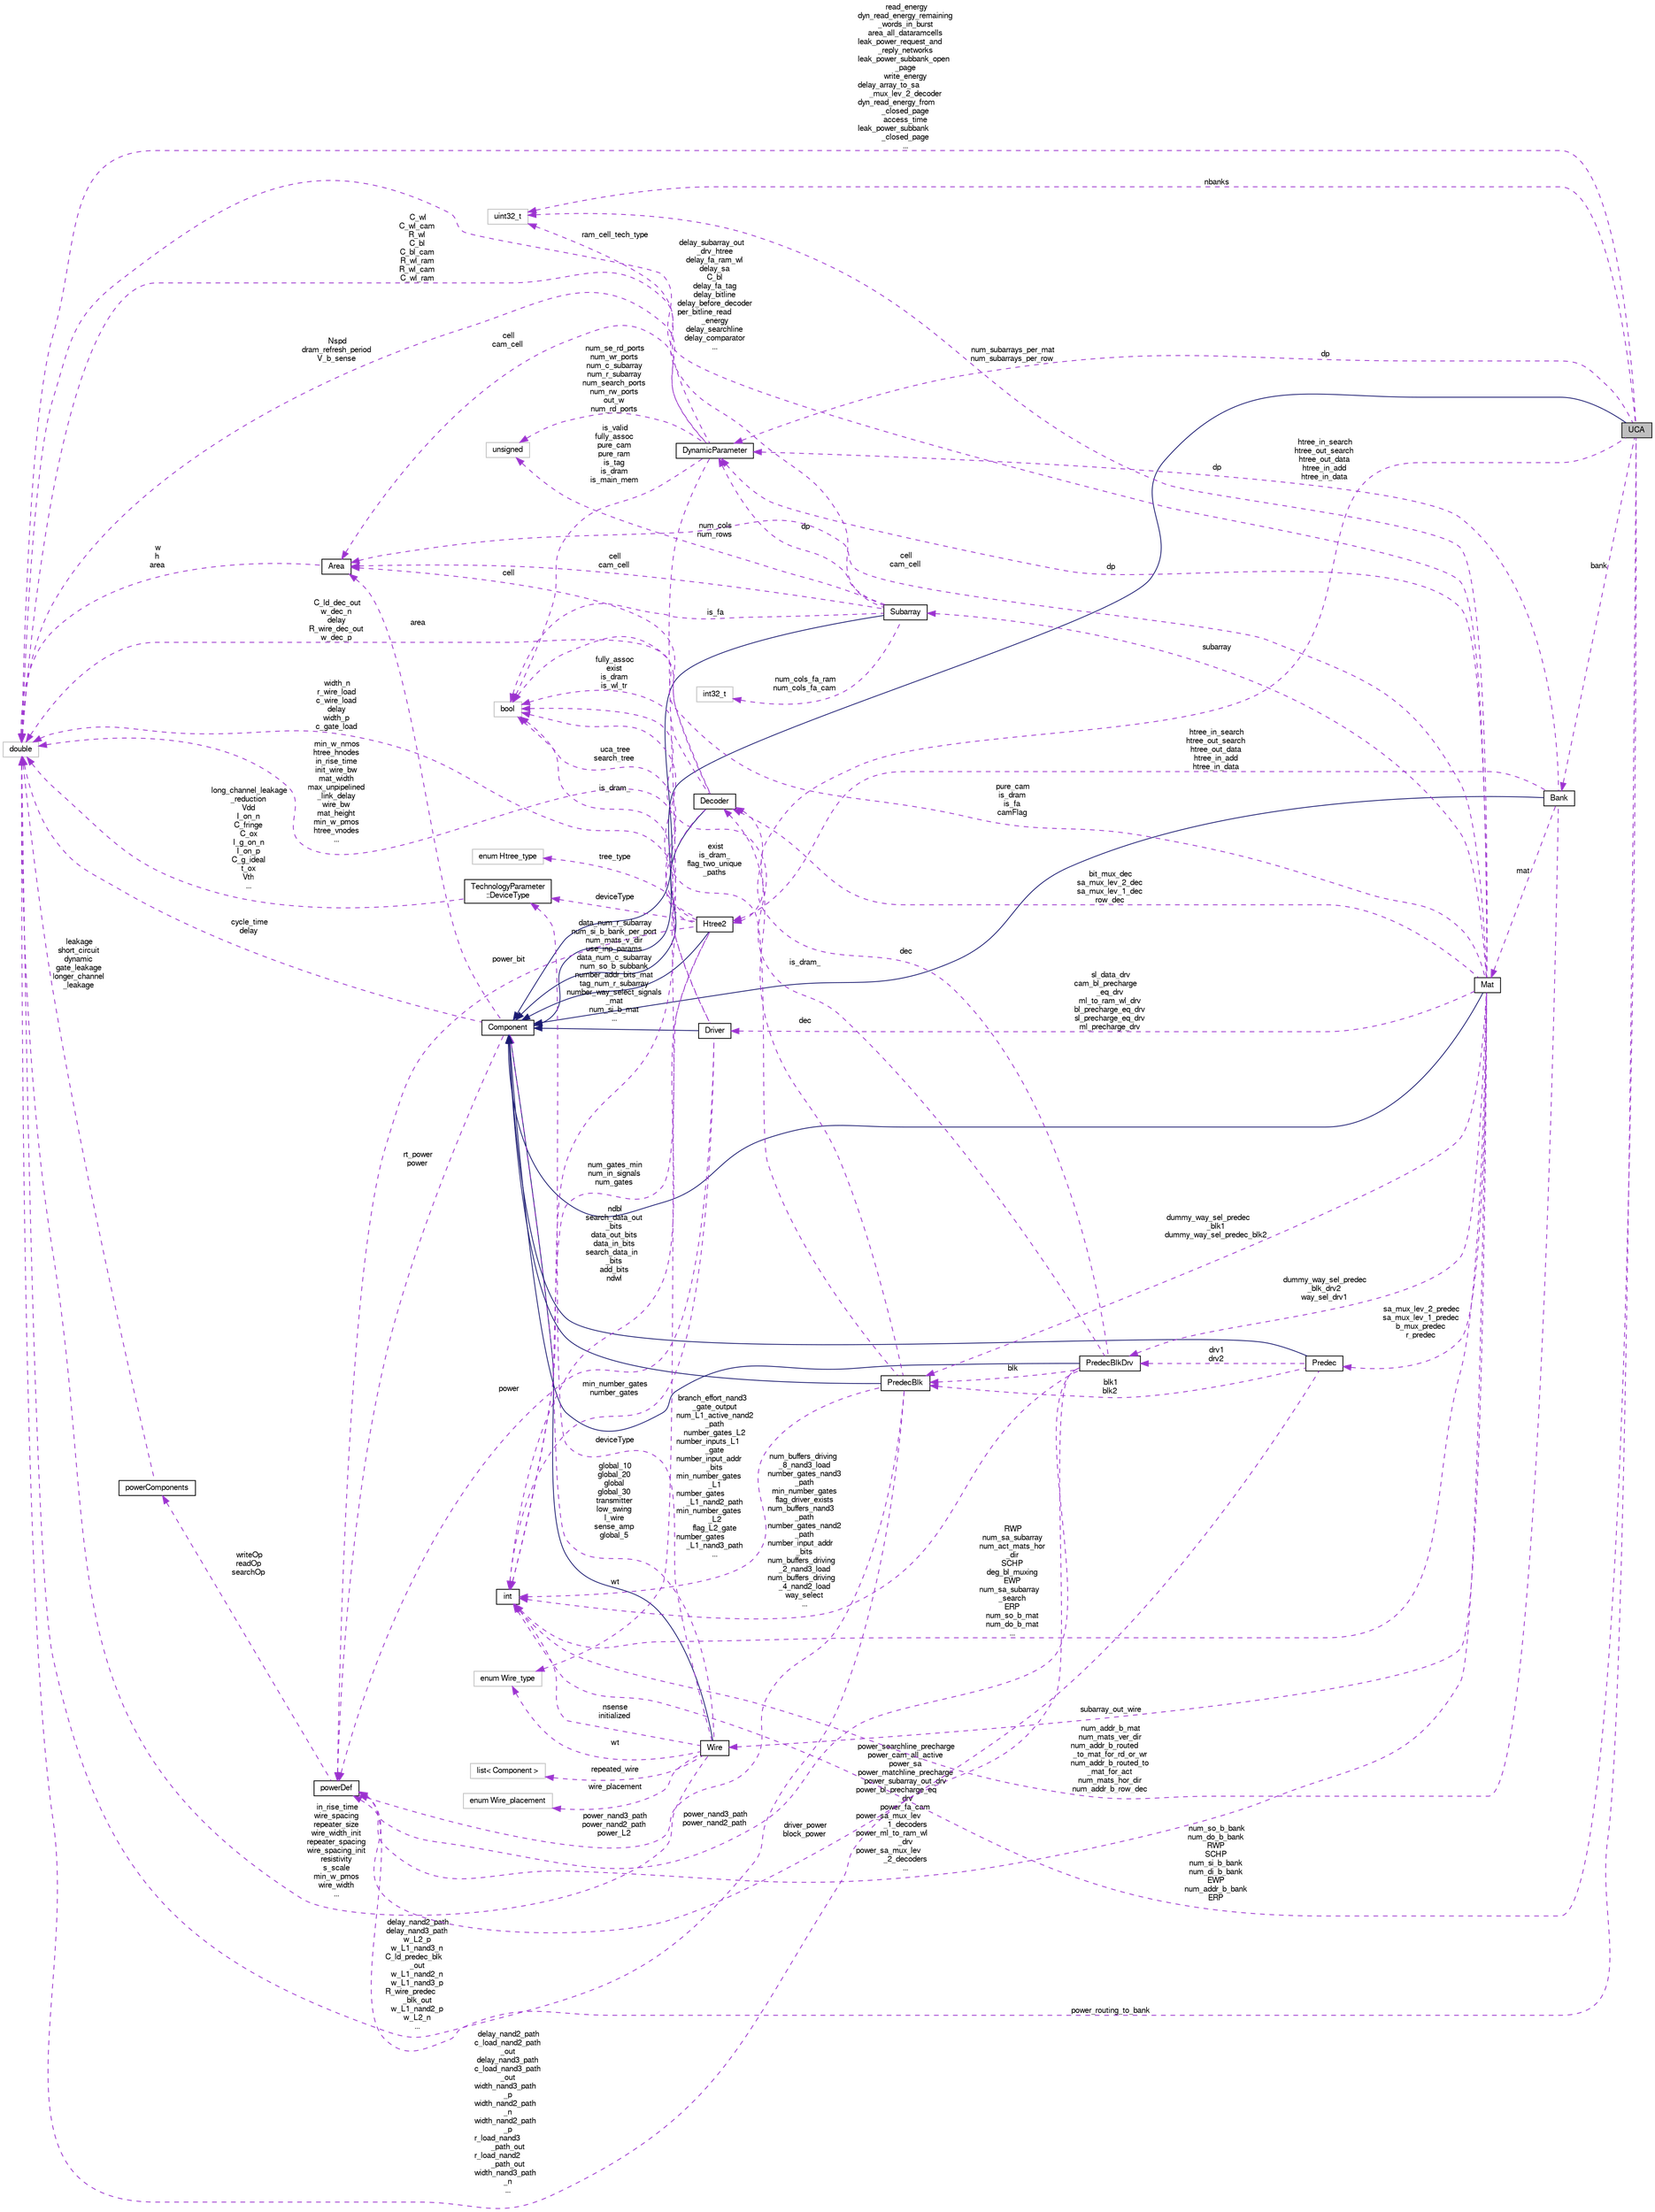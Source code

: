 digraph "UCA"
{
  bgcolor="transparent";
  edge [fontname="FreeSans",fontsize="10",labelfontname="FreeSans",labelfontsize="10"];
  node [fontname="FreeSans",fontsize="10",shape=record];
  rankdir="LR";
  Node2 [label="UCA",height=0.2,width=0.4,color="black", fillcolor="grey75", style="filled", fontcolor="black"];
  Node3 -> Node2 [dir="back",color="midnightblue",fontsize="10",style="solid",fontname="FreeSans"];
  Node3 [label="Component",height=0.2,width=0.4,color="black",URL="$classComponent.html"];
  Node4 -> Node3 [dir="back",color="darkorchid3",fontsize="10",style="dashed",label=" cycle_time\ndelay" ,fontname="FreeSans"];
  Node4 [label="double",height=0.2,width=0.4,color="grey75"];
  Node5 -> Node3 [dir="back",color="darkorchid3",fontsize="10",style="dashed",label=" rt_power\npower" ,fontname="FreeSans"];
  Node5 [label="powerDef",height=0.2,width=0.4,color="black",URL="$classpowerDef.html"];
  Node6 -> Node5 [dir="back",color="darkorchid3",fontsize="10",style="dashed",label=" writeOp\nreadOp\nsearchOp" ,fontname="FreeSans"];
  Node6 [label="powerComponents",height=0.2,width=0.4,color="black",URL="$classpowerComponents.html"];
  Node4 -> Node6 [dir="back",color="darkorchid3",fontsize="10",style="dashed",label=" leakage\nshort_circuit\ndynamic\ngate_leakage\nlonger_channel\l_leakage" ,fontname="FreeSans"];
  Node7 -> Node3 [dir="back",color="darkorchid3",fontsize="10",style="dashed",label=" area" ,fontname="FreeSans"];
  Node7 [label="Area",height=0.2,width=0.4,color="black",URL="$classArea.html"];
  Node4 -> Node7 [dir="back",color="darkorchid3",fontsize="10",style="dashed",label=" w\nh\narea" ,fontname="FreeSans"];
  Node4 -> Node2 [dir="back",color="darkorchid3",fontsize="10",style="dashed",label=" read_energy\ndyn_read_energy_remaining\l_words_in_burst\narea_all_dataramcells\nleak_power_request_and\l_reply_networks\nleak_power_subbank_open\l_page\nwrite_energy\ndelay_array_to_sa\l_mux_lev_2_decoder\ndyn_read_energy_from\l_closed_page\naccess_time\nleak_power_subbank\l_closed_page\n..." ,fontname="FreeSans"];
  Node5 -> Node2 [dir="back",color="darkorchid3",fontsize="10",style="dashed",label=" power_routing_to_bank" ,fontname="FreeSans"];
  Node8 -> Node2 [dir="back",color="darkorchid3",fontsize="10",style="dashed",label=" nbanks" ,fontname="FreeSans"];
  Node8 [label="uint32_t",height=0.2,width=0.4,color="grey75"];
  Node9 -> Node2 [dir="back",color="darkorchid3",fontsize="10",style="dashed",label=" num_so_b_bank\nnum_do_b_bank\nRWP\nSCHP\nnum_si_b_bank\nnum_di_b_bank\nEWP\nnum_addr_b_bank\nERP" ,fontname="FreeSans"];
  Node9 [label="int",height=0.2,width=0.4,color="black",URL="$classint.html"];
  Node10 -> Node2 [dir="back",color="darkorchid3",fontsize="10",style="dashed",label=" dp" ,fontname="FreeSans"];
  Node10 [label="DynamicParameter",height=0.2,width=0.4,color="black",URL="$classDynamicParameter.html"];
  Node4 -> Node10 [dir="back",color="darkorchid3",fontsize="10",style="dashed",label=" Nspd\ndram_refresh_period\nV_b_sense" ,fontname="FreeSans"];
  Node8 -> Node10 [dir="back",color="darkorchid3",fontsize="10",style="dashed",label=" ram_cell_tech_type" ,fontname="FreeSans"];
  Node9 -> Node10 [dir="back",color="darkorchid3",fontsize="10",style="dashed",label=" data_num_r_subarray\nnum_si_b_bank_per_port\nnum_mats_v_dir\nuse_inp_params\ndata_num_c_subarray\nnum_so_b_subbank\nnumber_addr_bits_mat\ntag_num_r_subarray\nnumber_way_select_signals\l_mat\nnum_si_b_mat\n..." ,fontname="FreeSans"];
  Node11 -> Node10 [dir="back",color="darkorchid3",fontsize="10",style="dashed",label=" is_valid\nfully_assoc\npure_cam\npure_ram\nis_tag\nis_dram\nis_main_mem" ,fontname="FreeSans"];
  Node11 [label="bool",height=0.2,width=0.4,color="grey75"];
  Node7 -> Node10 [dir="back",color="darkorchid3",fontsize="10",style="dashed",label=" cell\ncam_cell" ,fontname="FreeSans"];
  Node12 -> Node10 [dir="back",color="darkorchid3",fontsize="10",style="dashed",label=" num_se_rd_ports\nnum_wr_ports\nnum_c_subarray\nnum_r_subarray\nnum_search_ports\nnum_rw_ports\nout_w\nnum_rd_ports" ,fontname="FreeSans"];
  Node12 [label="unsigned",height=0.2,width=0.4,color="grey75"];
  Node13 -> Node2 [dir="back",color="darkorchid3",fontsize="10",style="dashed",label=" bank" ,fontname="FreeSans"];
  Node13 [label="Bank",height=0.2,width=0.4,color="black",URL="$classBank.html"];
  Node3 -> Node13 [dir="back",color="midnightblue",fontsize="10",style="solid",fontname="FreeSans"];
  Node9 -> Node13 [dir="back",color="darkorchid3",fontsize="10",style="dashed",label=" num_addr_b_mat\nnum_mats_ver_dir\nnum_addr_b_routed\l_to_mat_for_rd_or_wr\nnum_addr_b_routed_to\l_mat_for_act\nnum_mats_hor_dir\nnum_addr_b_row_dec" ,fontname="FreeSans"];
  Node10 -> Node13 [dir="back",color="darkorchid3",fontsize="10",style="dashed",label=" dp" ,fontname="FreeSans"];
  Node14 -> Node13 [dir="back",color="darkorchid3",fontsize="10",style="dashed",label=" mat" ,fontname="FreeSans"];
  Node14 [label="Mat",height=0.2,width=0.4,color="black",URL="$classMat.html"];
  Node3 -> Node14 [dir="back",color="midnightblue",fontsize="10",style="solid",fontname="FreeSans"];
  Node4 -> Node14 [dir="back",color="darkorchid3",fontsize="10",style="dashed",label=" delay_subarray_out\l_drv_htree\ndelay_fa_ram_wl\ndelay_sa\nC_bl\ndelay_fa_tag\ndelay_bitline\ndelay_before_decoder\nper_bitline_read\l_energy\ndelay_searchline\ndelay_comparator\n..." ,fontname="FreeSans"];
  Node15 -> Node14 [dir="back",color="darkorchid3",fontsize="10",style="dashed",label=" sl_data_drv\ncam_bl_precharge\l_eq_drv\nml_to_ram_wl_drv\nbl_precharge_eq_drv\nsl_precharge_eq_drv\nml_precharge_drv" ,fontname="FreeSans"];
  Node15 [label="Driver",height=0.2,width=0.4,color="black",URL="$classDriver.html"];
  Node3 -> Node15 [dir="back",color="midnightblue",fontsize="10",style="solid",fontname="FreeSans"];
  Node4 -> Node15 [dir="back",color="darkorchid3",fontsize="10",style="dashed",label=" width_n\nr_wire_load\nc_wire_load\ndelay\nwidth_p\nc_gate_load" ,fontname="FreeSans"];
  Node5 -> Node15 [dir="back",color="darkorchid3",fontsize="10",style="dashed",label=" power" ,fontname="FreeSans"];
  Node9 -> Node15 [dir="back",color="darkorchid3",fontsize="10",style="dashed",label=" min_number_gates\nnumber_gates" ,fontname="FreeSans"];
  Node11 -> Node15 [dir="back",color="darkorchid3",fontsize="10",style="dashed",label=" is_dram_" ,fontname="FreeSans"];
  Node16 -> Node14 [dir="back",color="darkorchid3",fontsize="10",style="dashed",label=" subarray" ,fontname="FreeSans"];
  Node16 [label="Subarray",height=0.2,width=0.4,color="black",URL="$classSubarray.html"];
  Node3 -> Node16 [dir="back",color="midnightblue",fontsize="10",style="solid",fontname="FreeSans"];
  Node4 -> Node16 [dir="back",color="darkorchid3",fontsize="10",style="dashed",label=" C_wl\nC_wl_cam\nR_wl\nC_bl\nC_bl_cam\nR_wl_ram\nR_wl_cam\nC_wl_ram" ,fontname="FreeSans"];
  Node17 -> Node16 [dir="back",color="darkorchid3",fontsize="10",style="dashed",label=" num_cols_fa_ram\nnum_cols_fa_cam" ,fontname="FreeSans"];
  Node17 [label="int32_t",height=0.2,width=0.4,color="grey75"];
  Node10 -> Node16 [dir="back",color="darkorchid3",fontsize="10",style="dashed",label=" dp" ,fontname="FreeSans"];
  Node11 -> Node16 [dir="back",color="darkorchid3",fontsize="10",style="dashed",label=" is_fa" ,fontname="FreeSans"];
  Node7 -> Node16 [dir="back",color="darkorchid3",fontsize="10",style="dashed",label=" cell\ncam_cell" ,fontname="FreeSans"];
  Node12 -> Node16 [dir="back",color="darkorchid3",fontsize="10",style="dashed",label=" num_cols\nnum_rows" ,fontname="FreeSans"];
  Node18 -> Node14 [dir="back",color="darkorchid3",fontsize="10",style="dashed",label=" subarray_out_wire" ,fontname="FreeSans"];
  Node18 [label="Wire",height=0.2,width=0.4,color="black",URL="$classWire.html"];
  Node3 -> Node18 [dir="back",color="midnightblue",fontsize="10",style="solid",fontname="FreeSans"];
  Node4 -> Node18 [dir="back",color="darkorchid3",fontsize="10",style="dashed",label=" in_rise_time\nwire_spacing\nrepeater_size\nwire_width_init\nrepeater_spacing\nwire_spacing_init\nresistivity\ns_scale\nmin_w_pmos\nwire_width\n..." ,fontname="FreeSans"];
  Node3 -> Node18 [dir="back",color="darkorchid3",fontsize="10",style="dashed",label=" global_10\nglobal_20\nglobal\nglobal_30\ntransmitter\nlow_swing\nl_wire\nsense_amp\nglobal_5" ,fontname="FreeSans"];
  Node19 -> Node18 [dir="back",color="darkorchid3",fontsize="10",style="dashed",label=" repeated_wire" ,fontname="FreeSans"];
  Node19 [label="list\< Component \>",height=0.2,width=0.4,color="grey75"];
  Node9 -> Node18 [dir="back",color="darkorchid3",fontsize="10",style="dashed",label=" nsense\ninitialized" ,fontname="FreeSans"];
  Node20 -> Node18 [dir="back",color="darkorchid3",fontsize="10",style="dashed",label=" wt" ,fontname="FreeSans"];
  Node20 [label="enum Wire_type",height=0.2,width=0.4,color="grey75"];
  Node21 -> Node18 [dir="back",color="darkorchid3",fontsize="10",style="dashed",label=" deviceType" ,fontname="FreeSans"];
  Node21 [label="TechnologyParameter\l::DeviceType",height=0.2,width=0.4,color="black",URL="$classTechnologyParameter_1_1DeviceType.html"];
  Node4 -> Node21 [dir="back",color="darkorchid3",fontsize="10",style="dashed",label=" long_channel_leakage\l_reduction\nVdd\nI_on_n\nC_fringe\nC_ox\nI_g_on_n\nI_on_p\nC_g_ideal\nt_ox\nVth\n..." ,fontname="FreeSans"];
  Node22 -> Node18 [dir="back",color="darkorchid3",fontsize="10",style="dashed",label=" wire_placement" ,fontname="FreeSans"];
  Node22 [label="enum Wire_placement",height=0.2,width=0.4,color="grey75"];
  Node5 -> Node14 [dir="back",color="darkorchid3",fontsize="10",style="dashed",label=" power_searchline_precharge\npower_cam_all_active\npower_sa\npower_matchline_precharge\npower_subarray_out_drv\npower_bl_precharge_eq\l_drv\npower_fa_cam\npower_sa_mux_lev\l_1_decoders\npower_ml_to_ram_wl\l_drv\npower_sa_mux_lev\l_2_decoders\n..." ,fontname="FreeSans"];
  Node8 -> Node14 [dir="back",color="darkorchid3",fontsize="10",style="dashed",label=" num_subarrays_per_mat\nnum_subarrays_per_row" ,fontname="FreeSans"];
  Node23 -> Node14 [dir="back",color="darkorchid3",fontsize="10",style="dashed",label=" bit_mux_dec\nsa_mux_lev_2_dec\nsa_mux_lev_1_dec\nrow_dec" ,fontname="FreeSans"];
  Node23 [label="Decoder",height=0.2,width=0.4,color="black",URL="$classDecoder.html"];
  Node3 -> Node23 [dir="back",color="midnightblue",fontsize="10",style="solid",fontname="FreeSans"];
  Node4 -> Node23 [dir="back",color="darkorchid3",fontsize="10",style="dashed",label=" C_ld_dec_out\nw_dec_n\ndelay\nR_wire_dec_out\nw_dec_p" ,fontname="FreeSans"];
  Node9 -> Node23 [dir="back",color="darkorchid3",fontsize="10",style="dashed",label=" num_gates_min\nnum_in_signals\nnum_gates" ,fontname="FreeSans"];
  Node11 -> Node23 [dir="back",color="darkorchid3",fontsize="10",style="dashed",label=" fully_assoc\nexist\nis_dram\nis_wl_tr" ,fontname="FreeSans"];
  Node7 -> Node23 [dir="back",color="darkorchid3",fontsize="10",style="dashed",label=" cell" ,fontname="FreeSans"];
  Node9 -> Node14 [dir="back",color="darkorchid3",fontsize="10",style="dashed",label=" RWP\nnum_sa_subarray\nnum_act_mats_hor\l_dir\nSCHP\ndeg_bl_muxing\nEWP\nnum_sa_subarray\l_search\nERP\nnum_so_b_mat\nnum_do_b_mat\n..." ,fontname="FreeSans"];
  Node10 -> Node14 [dir="back",color="darkorchid3",fontsize="10",style="dashed",label=" dp" ,fontname="FreeSans"];
  Node11 -> Node14 [dir="back",color="darkorchid3",fontsize="10",style="dashed",label=" pure_cam\nis_dram\nis_fa\ncamFlag" ,fontname="FreeSans"];
  Node24 -> Node14 [dir="back",color="darkorchid3",fontsize="10",style="dashed",label=" dummy_way_sel_predec\l_blk1\ndummy_way_sel_predec_blk2" ,fontname="FreeSans"];
  Node24 [label="PredecBlk",height=0.2,width=0.4,color="black",URL="$classPredecBlk.html"];
  Node3 -> Node24 [dir="back",color="midnightblue",fontsize="10",style="solid",fontname="FreeSans"];
  Node4 -> Node24 [dir="back",color="darkorchid3",fontsize="10",style="dashed",label=" delay_nand2_path\ndelay_nand3_path\nw_L2_p\nw_L1_nand3_n\nC_ld_predec_blk\l_out\nw_L1_nand2_n\nw_L1_nand3_p\nR_wire_predec\l_blk_out\nw_L1_nand2_p\nw_L2_n\n..." ,fontname="FreeSans"];
  Node5 -> Node24 [dir="back",color="darkorchid3",fontsize="10",style="dashed",label=" power_nand3_path\npower_nand2_path\npower_L2" ,fontname="FreeSans"];
  Node23 -> Node24 [dir="back",color="darkorchid3",fontsize="10",style="dashed",label=" dec" ,fontname="FreeSans"];
  Node9 -> Node24 [dir="back",color="darkorchid3",fontsize="10",style="dashed",label=" branch_effort_nand3\l_gate_output\nnum_L1_active_nand2\l_path\nnumber_gates_L2\nnumber_inputs_L1\l_gate\nnumber_input_addr\l_bits\nmin_number_gates\l_L1\nnumber_gates\l_L1_nand2_path\nmin_number_gates\l_L2\nflag_L2_gate\nnumber_gates\l_L1_nand3_path\n..." ,fontname="FreeSans"];
  Node11 -> Node24 [dir="back",color="darkorchid3",fontsize="10",style="dashed",label=" exist\nis_dram_\nflag_two_unique\l_paths" ,fontname="FreeSans"];
  Node7 -> Node14 [dir="back",color="darkorchid3",fontsize="10",style="dashed",label=" cell\ncam_cell" ,fontname="FreeSans"];
  Node25 -> Node14 [dir="back",color="darkorchid3",fontsize="10",style="dashed",label=" sa_mux_lev_2_predec\nsa_mux_lev_1_predec\nb_mux_predec\nr_predec" ,fontname="FreeSans"];
  Node25 [label="Predec",height=0.2,width=0.4,color="black",URL="$classPredec.html"];
  Node3 -> Node25 [dir="back",color="midnightblue",fontsize="10",style="solid",fontname="FreeSans"];
  Node5 -> Node25 [dir="back",color="darkorchid3",fontsize="10",style="dashed",label=" driver_power\nblock_power" ,fontname="FreeSans"];
  Node24 -> Node25 [dir="back",color="darkorchid3",fontsize="10",style="dashed",label=" blk1\nblk2" ,fontname="FreeSans"];
  Node26 -> Node25 [dir="back",color="darkorchid3",fontsize="10",style="dashed",label=" drv1\ndrv2" ,fontname="FreeSans"];
  Node26 [label="PredecBlkDrv",height=0.2,width=0.4,color="black",URL="$classPredecBlkDrv.html"];
  Node3 -> Node26 [dir="back",color="midnightblue",fontsize="10",style="solid",fontname="FreeSans"];
  Node4 -> Node26 [dir="back",color="darkorchid3",fontsize="10",style="dashed",label=" delay_nand2_path\nc_load_nand2_path\l_out\ndelay_nand3_path\nc_load_nand3_path\l_out\nwidth_nand3_path\l_p\nwidth_nand2_path\l_n\nwidth_nand2_path\l_p\nr_load_nand3\l_path_out\nr_load_nand2\l_path_out\nwidth_nand3_path\l_n\n..." ,fontname="FreeSans"];
  Node5 -> Node26 [dir="back",color="darkorchid3",fontsize="10",style="dashed",label=" power_nand3_path\npower_nand2_path" ,fontname="FreeSans"];
  Node23 -> Node26 [dir="back",color="darkorchid3",fontsize="10",style="dashed",label=" dec" ,fontname="FreeSans"];
  Node9 -> Node26 [dir="back",color="darkorchid3",fontsize="10",style="dashed",label=" num_buffers_driving\l_8_nand3_load\nnumber_gates_nand3\l_path\nmin_number_gates\nflag_driver_exists\nnum_buffers_nand3\l_path\nnumber_gates_nand2\l_path\nnumber_input_addr\l_bits\nnum_buffers_driving\l_2_nand3_load\nnum_buffers_driving\l_4_nand2_load\nway_select\n..." ,fontname="FreeSans"];
  Node11 -> Node26 [dir="back",color="darkorchid3",fontsize="10",style="dashed",label=" is_dram_" ,fontname="FreeSans"];
  Node24 -> Node26 [dir="back",color="darkorchid3",fontsize="10",style="dashed",label=" blk" ,fontname="FreeSans"];
  Node26 -> Node14 [dir="back",color="darkorchid3",fontsize="10",style="dashed",label=" dummy_way_sel_predec\l_blk_drv2\nway_sel_drv1" ,fontname="FreeSans"];
  Node27 -> Node13 [dir="back",color="darkorchid3",fontsize="10",style="dashed",label=" htree_in_search\nhtree_out_search\nhtree_out_data\nhtree_in_add\nhtree_in_data" ,fontname="FreeSans"];
  Node27 [label="Htree2",height=0.2,width=0.4,color="black",URL="$classHtree2.html"];
  Node3 -> Node27 [dir="back",color="midnightblue",fontsize="10",style="solid",fontname="FreeSans"];
  Node4 -> Node27 [dir="back",color="darkorchid3",fontsize="10",style="dashed",label=" min_w_nmos\nhtree_hnodes\nin_rise_time\ninit_wire_bw\nmat_width\nmax_unpipelined\l_link_delay\nwire_bw\nmat_height\nmin_w_pmos\nhtree_vnodes\n..." ,fontname="FreeSans"];
  Node5 -> Node27 [dir="back",color="darkorchid3",fontsize="10",style="dashed",label=" power_bit" ,fontname="FreeSans"];
  Node9 -> Node27 [dir="back",color="darkorchid3",fontsize="10",style="dashed",label=" ndbl\nsearch_data_out\l_bits\ndata_out_bits\ndata_in_bits\nsearch_data_in\l_bits\nadd_bits\nndwl" ,fontname="FreeSans"];
  Node11 -> Node27 [dir="back",color="darkorchid3",fontsize="10",style="dashed",label=" uca_tree\nsearch_tree" ,fontname="FreeSans"];
  Node28 -> Node27 [dir="back",color="darkorchid3",fontsize="10",style="dashed",label=" tree_type" ,fontname="FreeSans"];
  Node28 [label="enum Htree_type",height=0.2,width=0.4,color="grey75"];
  Node20 -> Node27 [dir="back",color="darkorchid3",fontsize="10",style="dashed",label=" wt" ,fontname="FreeSans"];
  Node21 -> Node27 [dir="back",color="darkorchid3",fontsize="10",style="dashed",label=" deviceType" ,fontname="FreeSans"];
  Node27 -> Node2 [dir="back",color="darkorchid3",fontsize="10",style="dashed",label=" htree_in_search\nhtree_out_search\nhtree_out_data\nhtree_in_add\nhtree_in_data" ,fontname="FreeSans"];
}
